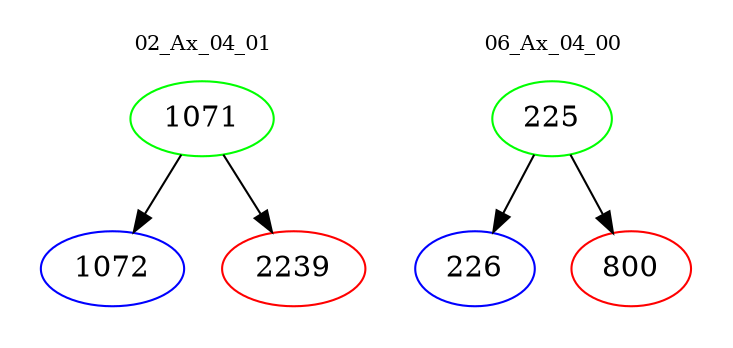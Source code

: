 digraph{
subgraph cluster_0 {
color = white
label = "02_Ax_04_01";
fontsize=10;
T0_1071 [label="1071", color="green"]
T0_1071 -> T0_1072 [color="black"]
T0_1072 [label="1072", color="blue"]
T0_1071 -> T0_2239 [color="black"]
T0_2239 [label="2239", color="red"]
}
subgraph cluster_1 {
color = white
label = "06_Ax_04_00";
fontsize=10;
T1_225 [label="225", color="green"]
T1_225 -> T1_226 [color="black"]
T1_226 [label="226", color="blue"]
T1_225 -> T1_800 [color="black"]
T1_800 [label="800", color="red"]
}
}

